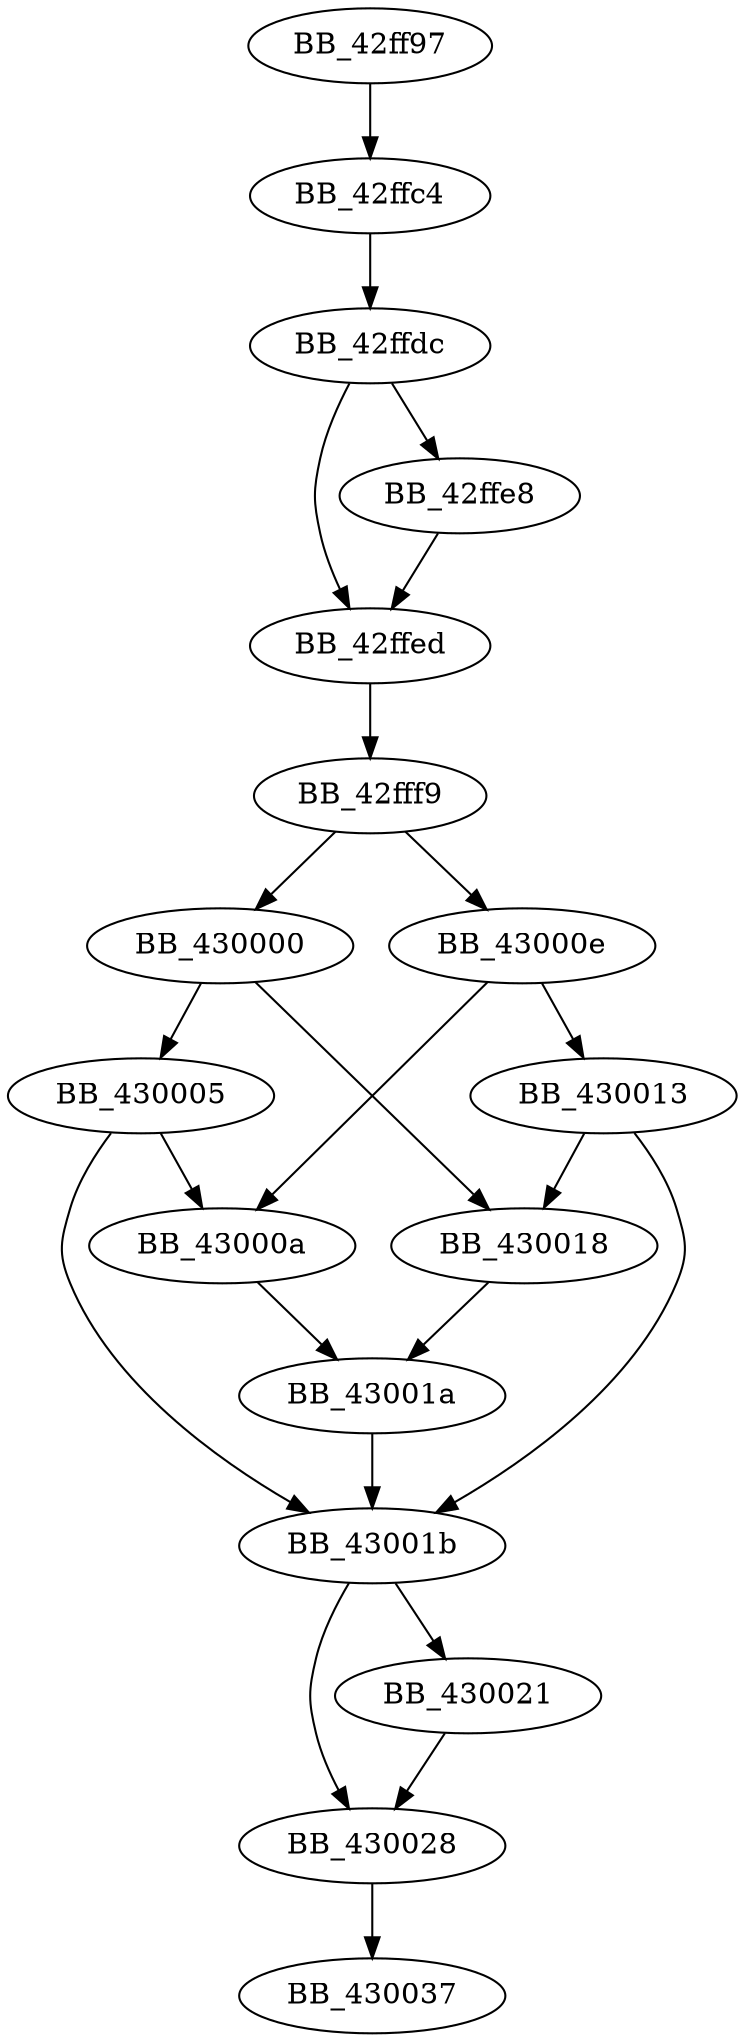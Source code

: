DiGraph ___crt_atoflt_l{
BB_42ff97->BB_42ffc4
BB_42ffc4->BB_42ffdc
BB_42ffdc->BB_42ffe8
BB_42ffdc->BB_42ffed
BB_42ffe8->BB_42ffed
BB_42ffed->BB_42fff9
BB_42fff9->BB_430000
BB_42fff9->BB_43000e
BB_430000->BB_430005
BB_430000->BB_430018
BB_430005->BB_43000a
BB_430005->BB_43001b
BB_43000a->BB_43001a
BB_43000e->BB_43000a
BB_43000e->BB_430013
BB_430013->BB_430018
BB_430013->BB_43001b
BB_430018->BB_43001a
BB_43001a->BB_43001b
BB_43001b->BB_430021
BB_43001b->BB_430028
BB_430021->BB_430028
BB_430028->BB_430037
}

